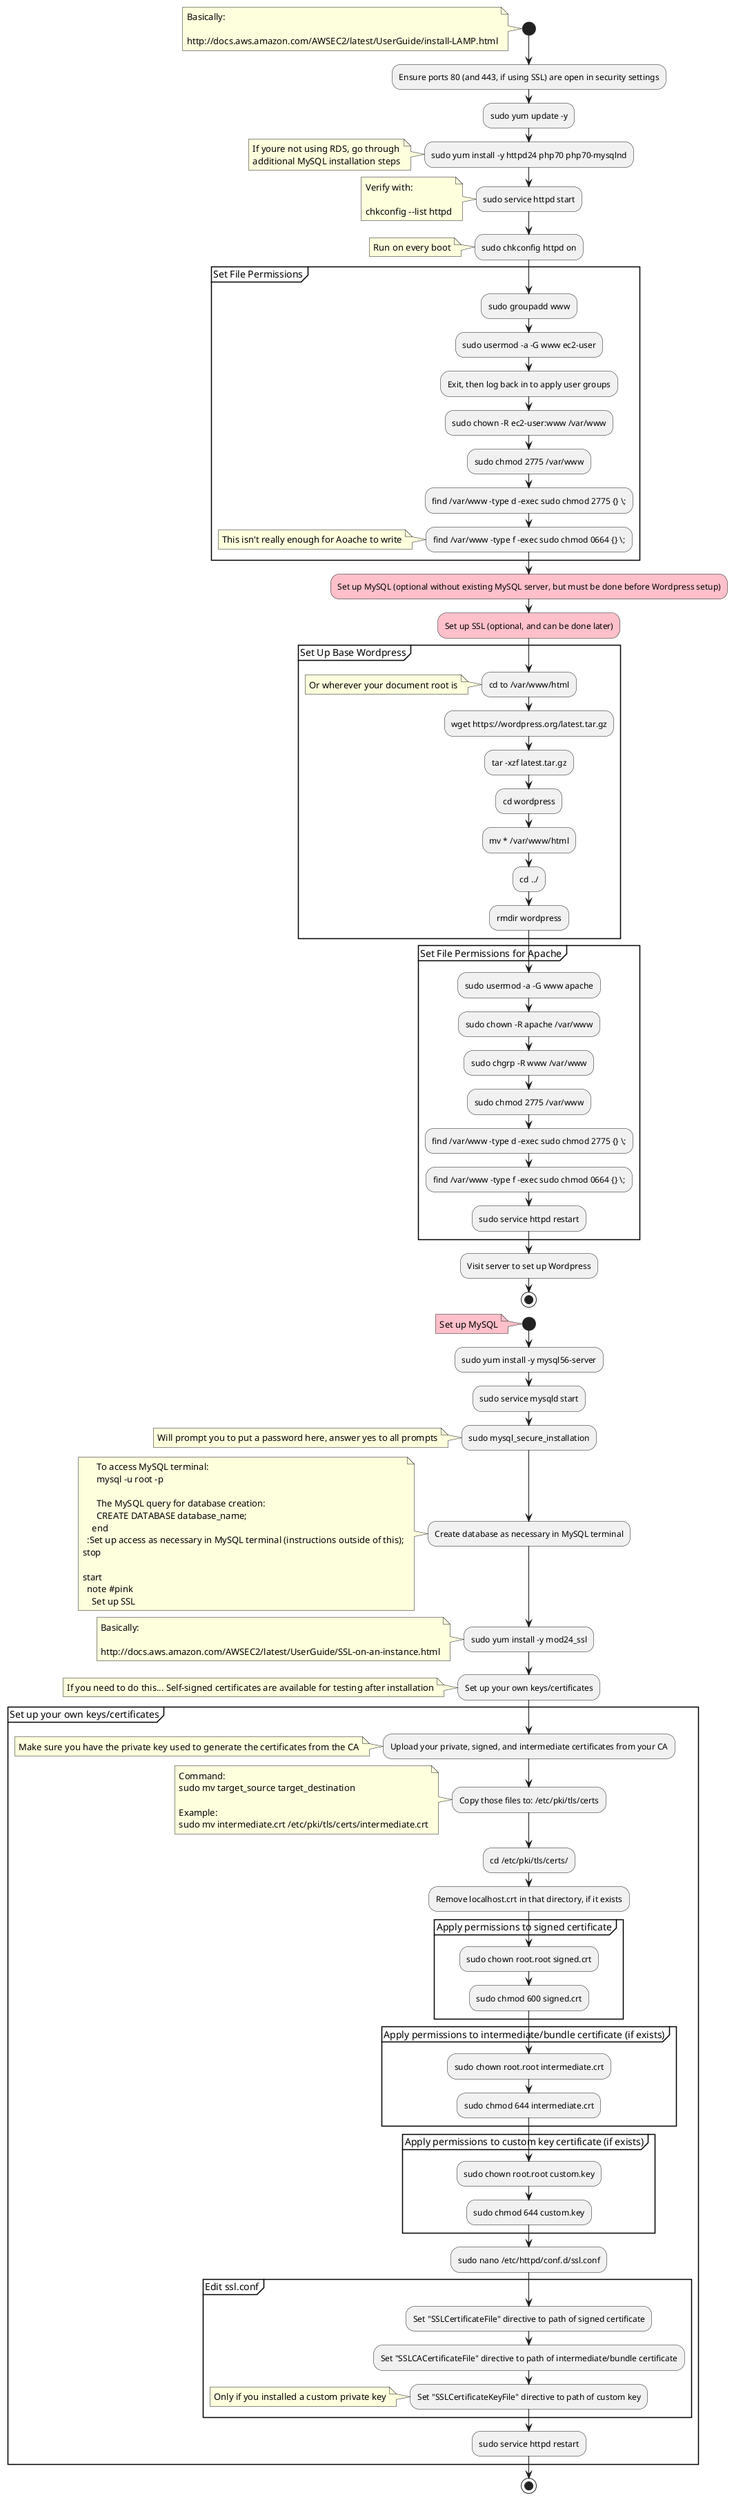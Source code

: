 @startuml

start
  note
    Basically:

    http://docs.aws.amazon.com/AWSEC2/latest/UserGuide/install-LAMP.html
  end note
  :Ensure ports 80 (and 443, if using SSL) are open in security settings;
  :sudo yum update -y;
  :sudo yum install -y httpd24 php70 php70-mysqlnd;
    note
      If youre not using RDS, go through
      additional MySQL installation steps
    end note
  :sudo service httpd start;
    note
      Verify with:

      chkconfig --list httpd
    end note
  :sudo chkconfig httpd on;
    note
      Run on every boot
    end note
  partition "Set File Permissions"{
    :sudo groupadd www;
    :sudo usermod -a -G www ec2-user;
    :Exit, then log back in to apply user groups;
    :sudo chown -R ec2-user:www /var/www;
    :sudo chmod 2775 /var/www;
    :find /var/www -type d -exec sudo chmod 2775 {} \;;
    :find /var/www -type f -exec sudo chmod 0664 {} \;;
      note
        This isn't really enough for Aoache to write
      end note
  }
  #pink:Set up MySQL (optional without existing MySQL server, but must be done before Wordpress setup);
  #pink:Set up SSL (optional, and can be done later);
  partition "Set Up Base Wordpress"{
    :cd to /var/www/html;
      note
        Or wherever your document root is
      end note
    :wget https://wordpress.org/latest.tar.gz;
    :tar -xzf latest.tar.gz;
    :cd wordpress;
    :mv * /var/www/html;
    :cd ../;
    :rmdir wordpress;
  }
  partition "Set File Permissions for Apache"{
    :sudo usermod -a -G www apache;
    :sudo chown -R apache /var/www;
    :sudo chgrp -R www /var/www;
    :sudo chmod 2775 /var/www;
    :find /var/www -type d -exec sudo chmod 2775 {} \;;
    :find /var/www -type f -exec sudo chmod 0664 {} \;;
    :sudo service httpd restart;
  }
  :Visit server to set up Wordpress;
stop

start
  note #pink
    Set up MySQL
  end note
  :sudo yum install -y mysql56-server;
  :sudo service mysqld start;
  :sudo mysql_secure_installation;
    note
      Will prompt you to put a password here, answer yes to all prompts
    end note
  :Create database as necessary in MySQL terminal;
    note
      To access MySQL terminal:
      mysql -u root -p

      The MySQL query for database creation:
      CREATE DATABASE database_name;
    end
  :Set up access as necessary in MySQL terminal (instructions outside of this);
stop

start
  note #pink
    Set up SSL
  end note
  :sudo yum install -y mod24_ssl;
    note
      Basically:

      http://docs.aws.amazon.com/AWSEC2/latest/UserGuide/SSL-on-an-instance.html
    end note
  :Set up your own keys/certificates;
    note
      If you need to do this... Self-signed certificates are available for testing after installation
    end note
  partition "Set up your own keys/certificates"{

    :Upload your private, signed, and intermediate certificates from your CA;
      note
        Make sure you have the private key used to generate the certificates from the CA
      end note
    :Copy those files to: /etc/pki/tls/certs;
      note
        Command:
        sudo mv target_source target_destination

        Example:
        sudo mv intermediate.crt /etc/pki/tls/certs/intermediate.crt
      end note
    :cd /etc/pki/tls/certs/;
    :Remove localhost.crt in that directory, if it exists;
    partition "Apply permissions to signed certificate"{
      :sudo chown root.root signed.crt;
      :sudo chmod 600 signed.crt;
    }
    partition "Apply permissions to intermediate/bundle certificate (if exists)"{
      :sudo chown root.root intermediate.crt;
      :sudo chmod 644 intermediate.crt;
    }
    partition "Apply permissions to custom key certificate (if exists)"{
      :sudo chown root.root custom.key;
      :sudo chmod 644 custom.key;
    }
    :sudo nano /etc/httpd/conf.d/ssl.conf;
    partition "Edit ssl.conf"{
      :Set "SSLCertificateFile" directive to path of signed certificate;
      :Set "SSLCACertificateFile" directive to path of intermediate/bundle certificate;
      :Set "SSLCertificateKeyFile" directive to path of custom key;
        note
          Only if you installed a custom private key
        end note
    }
    :sudo service httpd restart;
  }
stop

@enduml
